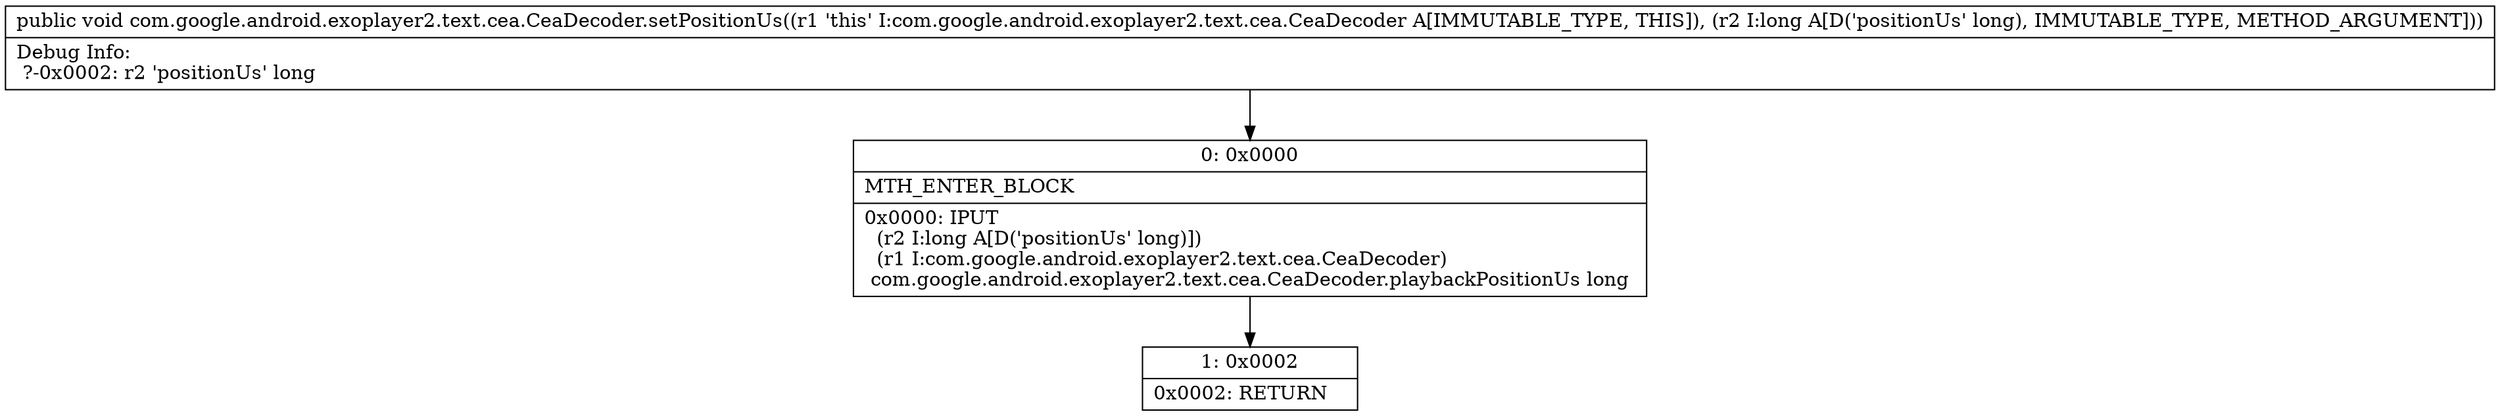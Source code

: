 digraph "CFG forcom.google.android.exoplayer2.text.cea.CeaDecoder.setPositionUs(J)V" {
Node_0 [shape=record,label="{0\:\ 0x0000|MTH_ENTER_BLOCK\l|0x0000: IPUT  \l  (r2 I:long A[D('positionUs' long)])\l  (r1 I:com.google.android.exoplayer2.text.cea.CeaDecoder)\l com.google.android.exoplayer2.text.cea.CeaDecoder.playbackPositionUs long \l}"];
Node_1 [shape=record,label="{1\:\ 0x0002|0x0002: RETURN   \l}"];
MethodNode[shape=record,label="{public void com.google.android.exoplayer2.text.cea.CeaDecoder.setPositionUs((r1 'this' I:com.google.android.exoplayer2.text.cea.CeaDecoder A[IMMUTABLE_TYPE, THIS]), (r2 I:long A[D('positionUs' long), IMMUTABLE_TYPE, METHOD_ARGUMENT]))  | Debug Info:\l  ?\-0x0002: r2 'positionUs' long\l}"];
MethodNode -> Node_0;
Node_0 -> Node_1;
}

